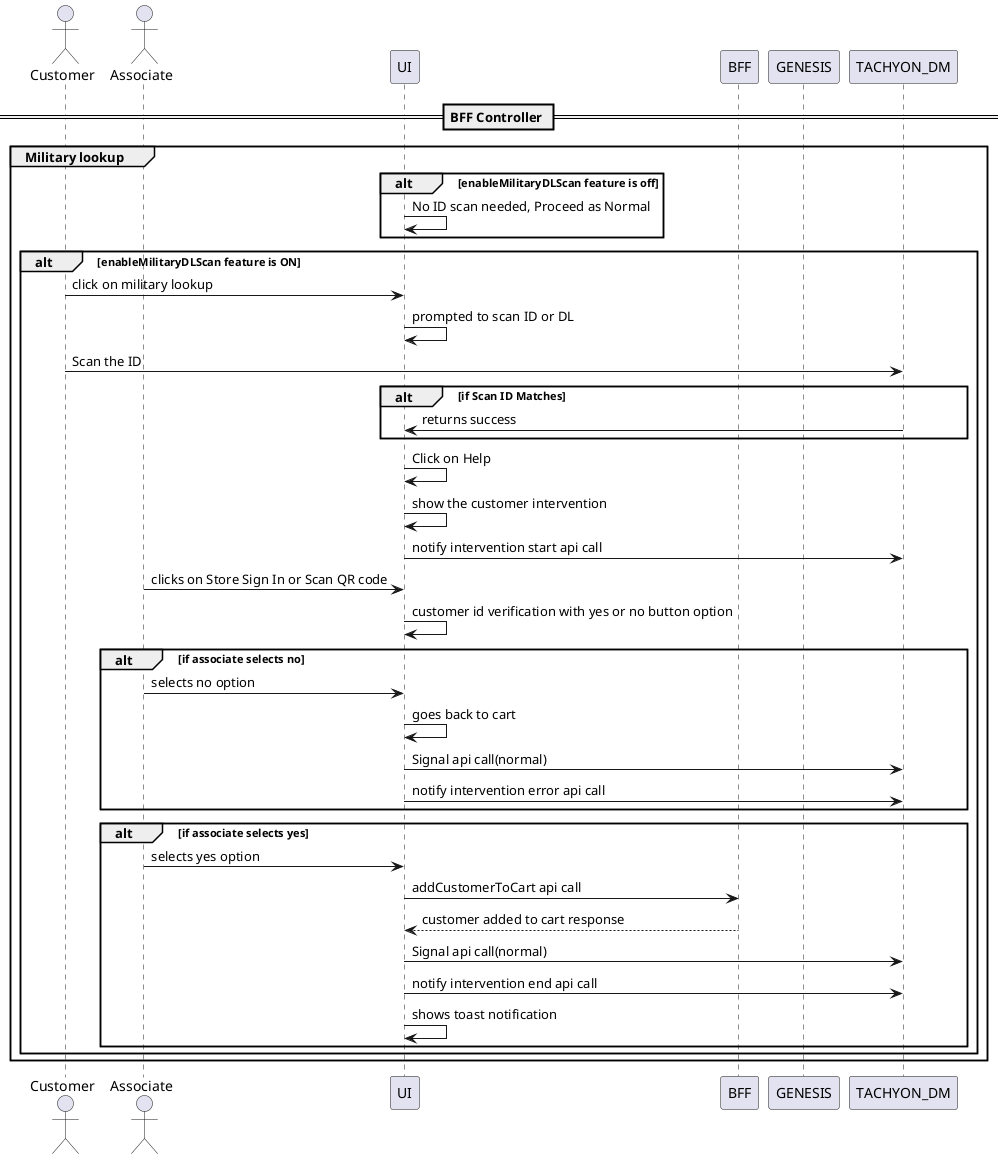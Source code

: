 @startuml
actor Customer as USER
actor Associate as ASSOCIATE
participant UI as UI
participant BFF as BFF
participant GENESIS as GENESIS
participant TACHYON_DM as TACHYON_DM

== BFF Controller ==

group Military lookup
alt enableMilitaryDLScan feature is off
UI->UI: No ID scan needed, Proceed as Normal
end
alt enableMilitaryDLScan feature is ON
USER -> UI: click on military lookup
UI -> UI: prompted to scan ID or DL
USER -> TACHYON_DM: Scan the ID
alt if Scan ID Matches
TACHYON_DM -> UI: returns success
end
UI -> UI: Click on Help
UI -> UI: show the customer intervention
UI -> TACHYON_DM: notify intervention start api call
ASSOCIATE -> UI: clicks on Store Sign In or Scan QR code
UI -> UI: customer id verification with yes or no button option
alt if associate selects no
ASSOCIATE -> UI: selects no option 
UI -> UI: goes back to cart
UI -> TACHYON_DM: Signal api call(normal)
UI -> TACHYON_DM: notify intervention error api call
end
alt if associate selects yes
ASSOCIATE -> UI: selects yes option
UI -> BFF: addCustomerToCart api call
BFF --> UI: customer added to cart response
UI -> TACHYON_DM: Signal api call(normal)
UI -> TACHYON_DM: notify intervention end api call
UI -> UI: shows toast notification
end
end
end
@enduml
